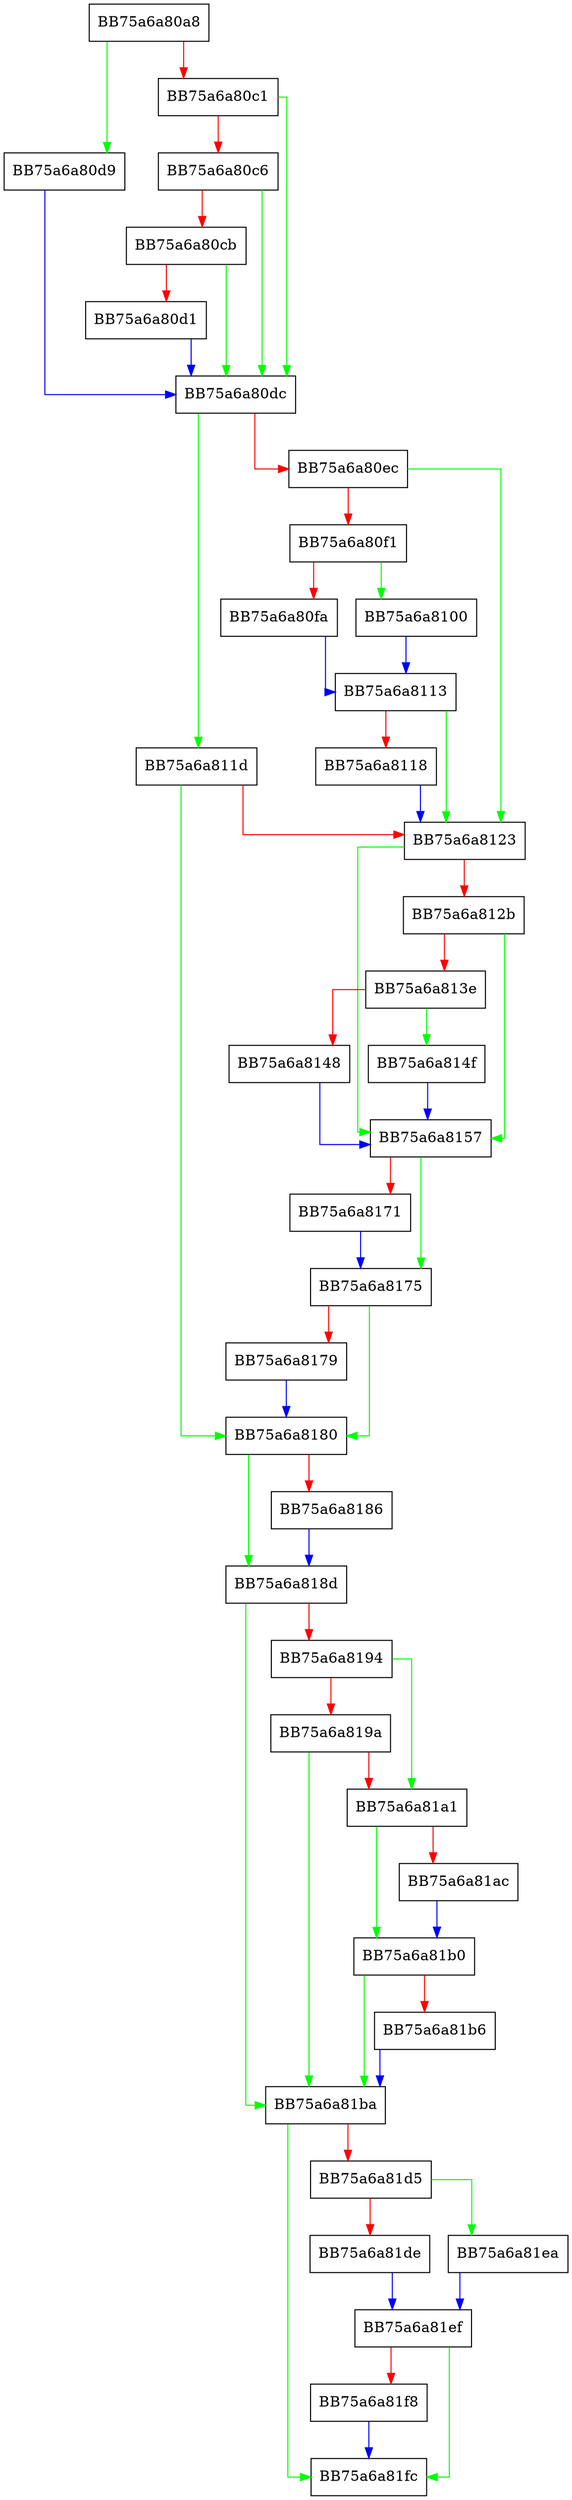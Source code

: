 digraph ZSTD_adjustCParams_internal {
  node [shape="box"];
  graph [splines=ortho];
  BB75a6a80a8 -> BB75a6a80d9 [color="green"];
  BB75a6a80a8 -> BB75a6a80c1 [color="red"];
  BB75a6a80c1 -> BB75a6a80dc [color="green"];
  BB75a6a80c1 -> BB75a6a80c6 [color="red"];
  BB75a6a80c6 -> BB75a6a80dc [color="green"];
  BB75a6a80c6 -> BB75a6a80cb [color="red"];
  BB75a6a80cb -> BB75a6a80dc [color="green"];
  BB75a6a80cb -> BB75a6a80d1 [color="red"];
  BB75a6a80d1 -> BB75a6a80dc [color="blue"];
  BB75a6a80d9 -> BB75a6a80dc [color="blue"];
  BB75a6a80dc -> BB75a6a811d [color="green"];
  BB75a6a80dc -> BB75a6a80ec [color="red"];
  BB75a6a80ec -> BB75a6a8123 [color="green"];
  BB75a6a80ec -> BB75a6a80f1 [color="red"];
  BB75a6a80f1 -> BB75a6a8100 [color="green"];
  BB75a6a80f1 -> BB75a6a80fa [color="red"];
  BB75a6a80fa -> BB75a6a8113 [color="blue"];
  BB75a6a8100 -> BB75a6a8113 [color="blue"];
  BB75a6a8113 -> BB75a6a8123 [color="green"];
  BB75a6a8113 -> BB75a6a8118 [color="red"];
  BB75a6a8118 -> BB75a6a8123 [color="blue"];
  BB75a6a811d -> BB75a6a8180 [color="green"];
  BB75a6a811d -> BB75a6a8123 [color="red"];
  BB75a6a8123 -> BB75a6a8157 [color="green"];
  BB75a6a8123 -> BB75a6a812b [color="red"];
  BB75a6a812b -> BB75a6a8157 [color="green"];
  BB75a6a812b -> BB75a6a813e [color="red"];
  BB75a6a813e -> BB75a6a814f [color="green"];
  BB75a6a813e -> BB75a6a8148 [color="red"];
  BB75a6a8148 -> BB75a6a8157 [color="blue"];
  BB75a6a814f -> BB75a6a8157 [color="blue"];
  BB75a6a8157 -> BB75a6a8175 [color="green"];
  BB75a6a8157 -> BB75a6a8171 [color="red"];
  BB75a6a8171 -> BB75a6a8175 [color="blue"];
  BB75a6a8175 -> BB75a6a8180 [color="green"];
  BB75a6a8175 -> BB75a6a8179 [color="red"];
  BB75a6a8179 -> BB75a6a8180 [color="blue"];
  BB75a6a8180 -> BB75a6a818d [color="green"];
  BB75a6a8180 -> BB75a6a8186 [color="red"];
  BB75a6a8186 -> BB75a6a818d [color="blue"];
  BB75a6a818d -> BB75a6a81ba [color="green"];
  BB75a6a818d -> BB75a6a8194 [color="red"];
  BB75a6a8194 -> BB75a6a81a1 [color="green"];
  BB75a6a8194 -> BB75a6a819a [color="red"];
  BB75a6a819a -> BB75a6a81ba [color="green"];
  BB75a6a819a -> BB75a6a81a1 [color="red"];
  BB75a6a81a1 -> BB75a6a81b0 [color="green"];
  BB75a6a81a1 -> BB75a6a81ac [color="red"];
  BB75a6a81ac -> BB75a6a81b0 [color="blue"];
  BB75a6a81b0 -> BB75a6a81ba [color="green"];
  BB75a6a81b0 -> BB75a6a81b6 [color="red"];
  BB75a6a81b6 -> BB75a6a81ba [color="blue"];
  BB75a6a81ba -> BB75a6a81fc [color="green"];
  BB75a6a81ba -> BB75a6a81d5 [color="red"];
  BB75a6a81d5 -> BB75a6a81ea [color="green"];
  BB75a6a81d5 -> BB75a6a81de [color="red"];
  BB75a6a81de -> BB75a6a81ef [color="blue"];
  BB75a6a81ea -> BB75a6a81ef [color="blue"];
  BB75a6a81ef -> BB75a6a81fc [color="green"];
  BB75a6a81ef -> BB75a6a81f8 [color="red"];
  BB75a6a81f8 -> BB75a6a81fc [color="blue"];
}